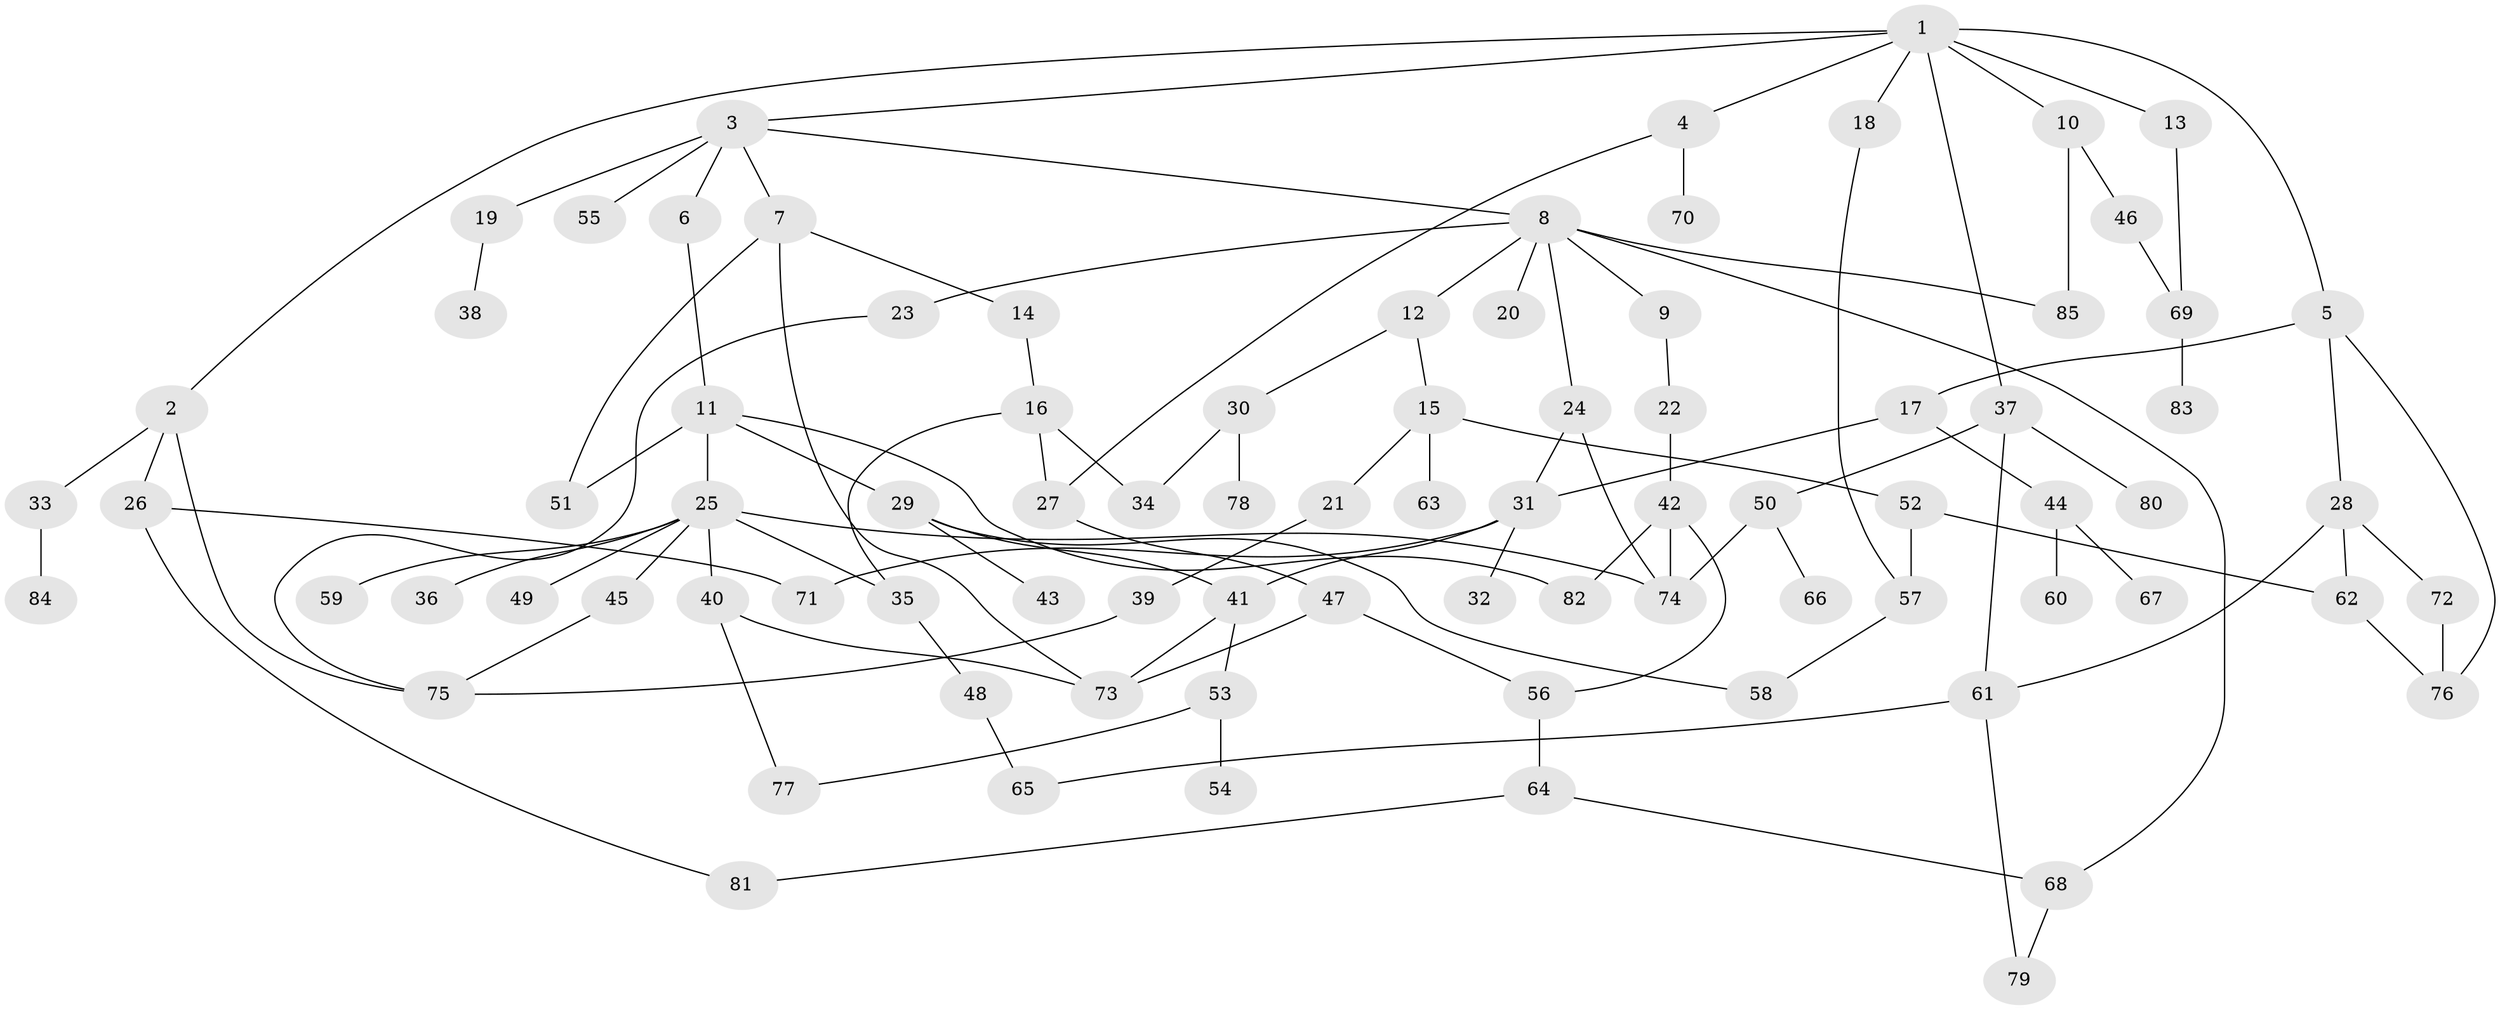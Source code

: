 // Generated by graph-tools (version 1.1) at 2025/34/03/09/25 02:34:03]
// undirected, 85 vertices, 115 edges
graph export_dot {
graph [start="1"]
  node [color=gray90,style=filled];
  1;
  2;
  3;
  4;
  5;
  6;
  7;
  8;
  9;
  10;
  11;
  12;
  13;
  14;
  15;
  16;
  17;
  18;
  19;
  20;
  21;
  22;
  23;
  24;
  25;
  26;
  27;
  28;
  29;
  30;
  31;
  32;
  33;
  34;
  35;
  36;
  37;
  38;
  39;
  40;
  41;
  42;
  43;
  44;
  45;
  46;
  47;
  48;
  49;
  50;
  51;
  52;
  53;
  54;
  55;
  56;
  57;
  58;
  59;
  60;
  61;
  62;
  63;
  64;
  65;
  66;
  67;
  68;
  69;
  70;
  71;
  72;
  73;
  74;
  75;
  76;
  77;
  78;
  79;
  80;
  81;
  82;
  83;
  84;
  85;
  1 -- 2;
  1 -- 3;
  1 -- 4;
  1 -- 5;
  1 -- 10;
  1 -- 13;
  1 -- 18;
  1 -- 37;
  2 -- 26;
  2 -- 33;
  2 -- 75;
  3 -- 6;
  3 -- 7;
  3 -- 8;
  3 -- 19;
  3 -- 55;
  4 -- 27;
  4 -- 70;
  5 -- 17;
  5 -- 28;
  5 -- 76;
  6 -- 11;
  7 -- 14;
  7 -- 51;
  7 -- 73;
  8 -- 9;
  8 -- 12;
  8 -- 20;
  8 -- 23;
  8 -- 24;
  8 -- 85;
  8 -- 68;
  9 -- 22;
  10 -- 46;
  10 -- 85;
  11 -- 25;
  11 -- 29;
  11 -- 51;
  11 -- 82;
  12 -- 15;
  12 -- 30;
  13 -- 69;
  14 -- 16;
  15 -- 21;
  15 -- 52;
  15 -- 63;
  16 -- 35;
  16 -- 34;
  16 -- 27;
  17 -- 44;
  17 -- 31;
  18 -- 57;
  19 -- 38;
  21 -- 39;
  22 -- 42;
  23 -- 75;
  24 -- 31;
  24 -- 74;
  25 -- 36;
  25 -- 40;
  25 -- 45;
  25 -- 49;
  25 -- 59;
  25 -- 35;
  25 -- 74;
  26 -- 81;
  26 -- 71;
  27 -- 47;
  28 -- 62;
  28 -- 72;
  28 -- 61;
  29 -- 41;
  29 -- 43;
  29 -- 58;
  30 -- 34;
  30 -- 78;
  31 -- 32;
  31 -- 71;
  31 -- 41;
  33 -- 84;
  35 -- 48;
  37 -- 50;
  37 -- 61;
  37 -- 80;
  39 -- 75;
  40 -- 77;
  40 -- 73;
  41 -- 53;
  41 -- 73;
  42 -- 74;
  42 -- 82;
  42 -- 56;
  44 -- 60;
  44 -- 67;
  45 -- 75;
  46 -- 69;
  47 -- 56;
  47 -- 73;
  48 -- 65;
  50 -- 66;
  50 -- 74;
  52 -- 57;
  52 -- 62;
  53 -- 54;
  53 -- 77;
  56 -- 64;
  57 -- 58;
  61 -- 65;
  61 -- 79;
  62 -- 76;
  64 -- 68;
  64 -- 81;
  68 -- 79;
  69 -- 83;
  72 -- 76;
}
